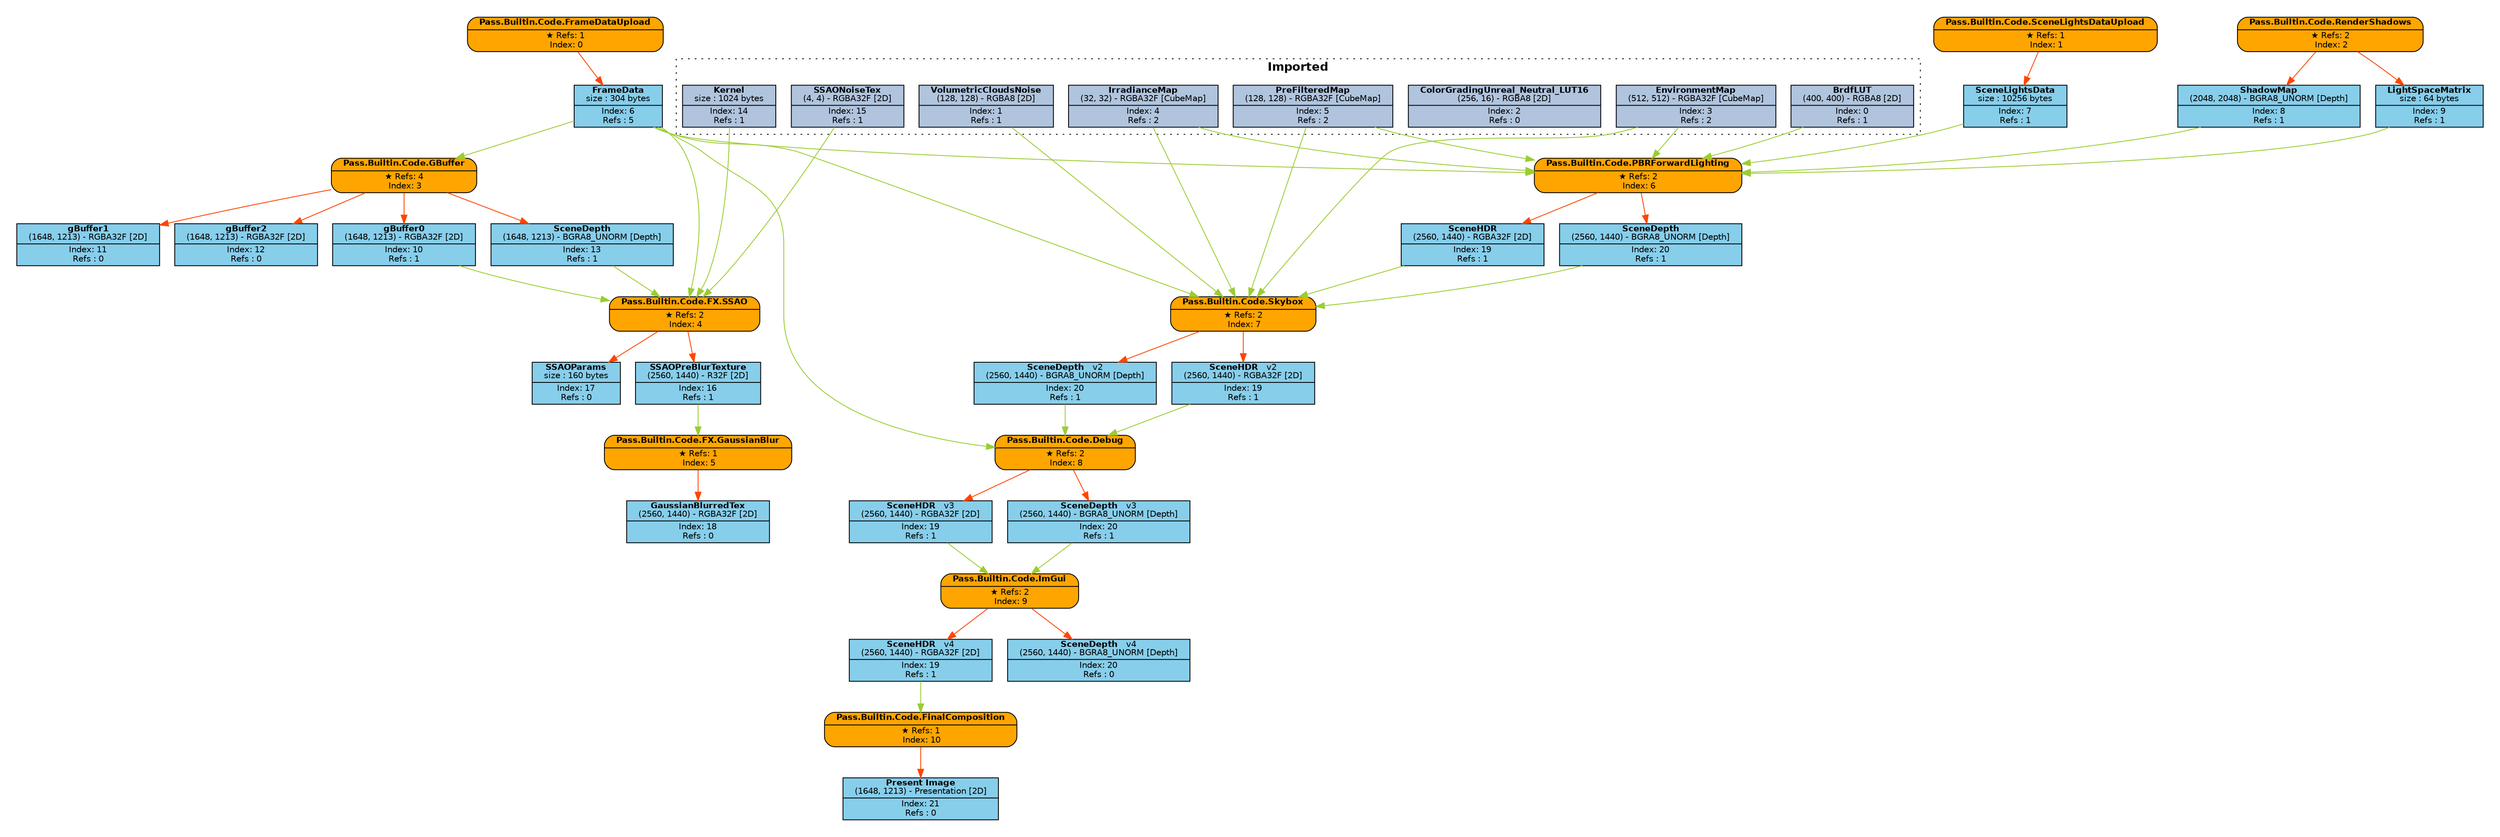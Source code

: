 digraph FrameGraph {
graph [style=invis, rankdir="TB" ordering=out, splines=spline]
node [shape=record, fontname="helvetica", fontsize=10, margin="0.2,0.03"]

P0 [label=<{ {<B>Pass.Builtin.Code.FrameDataUpload</B>} | {&#x2605; Refs: 1<BR/> Index: 0} }> style="rounded,filled", fillcolor=orange]
P1 [label=<{ {<B>Pass.Builtin.Code.SceneLightsDataUpload</B>} | {&#x2605; Refs: 1<BR/> Index: 1} }> style="rounded,filled", fillcolor=orange]
P2 [label=<{ {<B>Pass.Builtin.Code.RenderShadows</B>} | {&#x2605; Refs: 2<BR/> Index: 2} }> style="rounded,filled", fillcolor=orange]
P3 [label=<{ {<B>Pass.Builtin.Code.GBuffer</B>} | {&#x2605; Refs: 4<BR/> Index: 3} }> style="rounded,filled", fillcolor=orange]
P4 [label=<{ {<B>Pass.Builtin.Code.FX.SSAO</B>} | {&#x2605; Refs: 2<BR/> Index: 4} }> style="rounded,filled", fillcolor=orange]
P5 [label=<{ {<B>Pass.Builtin.Code.FX.GaussianBlur</B>} | {&#x2605; Refs: 1<BR/> Index: 5} }> style="rounded,filled", fillcolor=orange]
P6 [label=<{ {<B>Pass.Builtin.Code.PBRForwardLighting</B>} | {&#x2605; Refs: 2<BR/> Index: 6} }> style="rounded,filled", fillcolor=orange]
P7 [label=<{ {<B>Pass.Builtin.Code.Skybox</B>} | {&#x2605; Refs: 2<BR/> Index: 7} }> style="rounded,filled", fillcolor=orange]
P8 [label=<{ {<B>Pass.Builtin.Code.Debug</B>} | {&#x2605; Refs: 2<BR/> Index: 8} }> style="rounded,filled", fillcolor=orange]
P9 [label=<{ {<B>Pass.Builtin.Code.ImGui</B>} | {&#x2605; Refs: 2<BR/> Index: 9} }> style="rounded,filled", fillcolor=orange]
P10 [label=<{ {<B>Pass.Builtin.Code.FinalComposition</B>} | {&#x2605; Refs: 1<BR/> Index: 10} }> style="rounded,filled", fillcolor=orange]

R0_1 [label=<{ {<B>BrdfLUT</B><BR/>(400, 400) - RGBA8 [2D]} | {Index: 0<BR/>Refs : 1} }> style=filled, fillcolor=lightsteelblue]
R1_1 [label=<{ {<B>VolumetricCloudsNoise</B><BR/>(128, 128) - RGBA8 [2D]} | {Index: 1<BR/>Refs : 1} }> style=filled, fillcolor=lightsteelblue]
R2_1 [label=<{ {<B>ColorGradingUnreal_Neutral_LUT16</B><BR/>(256, 16) - RGBA8 [2D]} | {Index: 2<BR/>Refs : 0} }> style=filled, fillcolor=lightsteelblue]
R3_1 [label=<{ {<B>EnvironmentMap</B><BR/>(512, 512) - RGBA32F [CubeMap]} | {Index: 3<BR/>Refs : 2} }> style=filled, fillcolor=lightsteelblue]
R4_1 [label=<{ {<B>IrradianceMap</B><BR/>(32, 32) - RGBA32F [CubeMap]} | {Index: 4<BR/>Refs : 2} }> style=filled, fillcolor=lightsteelblue]
R5_1 [label=<{ {<B>PreFilteredMap</B><BR/>(128, 128) - RGBA32F [CubeMap]} | {Index: 5<BR/>Refs : 2} }> style=filled, fillcolor=lightsteelblue]
R6_1 [label=<{ {<B>FrameData</B><BR/>size : 304 bytes} | {Index: 6<BR/>Refs : 5} }> style=filled, fillcolor=skyblue]
R7_1 [label=<{ {<B>SceneLightsData</B><BR/>size : 10256 bytes} | {Index: 7<BR/>Refs : 1} }> style=filled, fillcolor=skyblue]
R8_1 [label=<{ {<B>ShadowMap</B><BR/>(2048, 2048) - BGRA8_UNORM [Depth]} | {Index: 8<BR/>Refs : 1} }> style=filled, fillcolor=skyblue]
R9_1 [label=<{ {<B>LightSpaceMatrix</B><BR/>size : 64 bytes} | {Index: 9<BR/>Refs : 1} }> style=filled, fillcolor=skyblue]
R10_1 [label=<{ {<B>gBuffer0</B><BR/>(1648, 1213) - RGBA32F [2D]} | {Index: 10<BR/>Refs : 1} }> style=filled, fillcolor=skyblue]
R11_1 [label=<{ {<B>gBuffer1</B><BR/>(1648, 1213) - RGBA32F [2D]} | {Index: 11<BR/>Refs : 0} }> style=filled, fillcolor=skyblue]
R12_1 [label=<{ {<B>gBuffer2</B><BR/>(1648, 1213) - RGBA32F [2D]} | {Index: 12<BR/>Refs : 0} }> style=filled, fillcolor=skyblue]
R13_1 [label=<{ {<B>SceneDepth</B><BR/>(1648, 1213) - BGRA8_UNORM [Depth]} | {Index: 13<BR/>Refs : 1} }> style=filled, fillcolor=skyblue]
R14_1 [label=<{ {<B>Kernel</B><BR/>size : 1024 bytes} | {Index: 14<BR/>Refs : 1} }> style=filled, fillcolor=lightsteelblue]
R15_1 [label=<{ {<B>SSAONoiseTex</B><BR/>(4, 4) - RGBA32F [2D]} | {Index: 15<BR/>Refs : 1} }> style=filled, fillcolor=lightsteelblue]
R16_1 [label=<{ {<B>SSAOPreBlurTexture</B><BR/>(2560, 1440) - R32F [2D]} | {Index: 16<BR/>Refs : 1} }> style=filled, fillcolor=skyblue]
R17_1 [label=<{ {<B>SSAOParams</B><BR/>size : 160 bytes} | {Index: 17<BR/>Refs : 0} }> style=filled, fillcolor=skyblue]
R18_1 [label=<{ {<B>GaussianBlurredTex</B><BR/>(2560, 1440) - RGBA32F [2D]} | {Index: 18<BR/>Refs : 0} }> style=filled, fillcolor=skyblue]
R19_1 [label=<{ {<B>SceneHDR</B><BR/>(2560, 1440) - RGBA32F [2D]} | {Index: 19<BR/>Refs : 1} }> style=filled, fillcolor=skyblue]
R20_1 [label=<{ {<B>SceneDepth</B><BR/>(2560, 1440) - BGRA8_UNORM [Depth]} | {Index: 20<BR/>Refs : 1} }> style=filled, fillcolor=skyblue]
R19_2 [label=<{ {<B>SceneHDR</B>   <FONT>v2</FONT><BR/>(2560, 1440) - RGBA32F [2D]} | {Index: 19<BR/>Refs : 1} }> style=filled, fillcolor=skyblue]
R20_2 [label=<{ {<B>SceneDepth</B>   <FONT>v2</FONT><BR/>(2560, 1440) - BGRA8_UNORM [Depth]} | {Index: 20<BR/>Refs : 1} }> style=filled, fillcolor=skyblue]
R19_3 [label=<{ {<B>SceneHDR</B>   <FONT>v3</FONT><BR/>(2560, 1440) - RGBA32F [2D]} | {Index: 19<BR/>Refs : 1} }> style=filled, fillcolor=skyblue]
R20_3 [label=<{ {<B>SceneDepth</B>   <FONT>v3</FONT><BR/>(2560, 1440) - BGRA8_UNORM [Depth]} | {Index: 20<BR/>Refs : 1} }> style=filled, fillcolor=skyblue]
R19_4 [label=<{ {<B>SceneHDR</B>   <FONT>v4</FONT><BR/>(2560, 1440) - RGBA32F [2D]} | {Index: 19<BR/>Refs : 1} }> style=filled, fillcolor=skyblue]
R20_4 [label=<{ {<B>SceneDepth</B>   <FONT>v4</FONT><BR/>(2560, 1440) - BGRA8_UNORM [Depth]} | {Index: 20<BR/>Refs : 0} }> style=filled, fillcolor=skyblue]
R21_1 [label=<{ {<B>Present Image</B><BR/>(1648, 1213) - Presentation [2D]} | {Index: 21<BR/>Refs : 0} }> style=filled, fillcolor=skyblue]

P0 -> { R6_1 } [color=orangered]
P1 -> { R7_1 } [color=orangered]
P2 -> { R8_1 R9_1 } [color=orangered]
P3 -> { R10_1 R11_1 R12_1 R13_1 } [color=orangered]
P4 -> { R16_1 R17_1 } [color=orangered]
P5 -> { R18_1 } [color=orangered]
P6 -> { R19_1 R20_1 } [color=orangered]
P7 -> { R19_2 R20_2 } [color=orangered]
P8 -> { R19_3 R20_3 } [color=orangered]
P9 -> { R19_4 R20_4 } [color=orangered]
P10 -> { R21_1 } [color=orangered]

R0_1 -> { P6 } [color=olivedrab3]
R1_1 -> { P7 } [color=olivedrab3]
R2_1 -> { } [color=olivedrab3]
R3_1 -> { P6 P7 } [color=olivedrab3]
R4_1 -> { P6 P7 } [color=olivedrab3]
R5_1 -> { P6 P7 } [color=olivedrab3]
R6_1 -> { P3 P4 P6 P7 P8 } [color=olivedrab3]
R7_1 -> { P6 } [color=olivedrab3]
R8_1 -> { P6 } [color=olivedrab3]
R9_1 -> { P6 } [color=olivedrab3]
R10_1 -> { P4 } [color=olivedrab3]
R11_1 -> { } [color=olivedrab3]
R12_1 -> { } [color=olivedrab3]
R13_1 -> { P4 } [color=olivedrab3]
R14_1 -> { P4 } [color=olivedrab3]
R15_1 -> { P4 } [color=olivedrab3]
R16_1 -> { P5 } [color=olivedrab3]
R17_1 -> { } [color=olivedrab3]
R18_1 -> { } [color=olivedrab3]
R19_1 -> { P7 } [color=olivedrab3]
R20_1 -> { P7 } [color=olivedrab3]
R19_2 -> { P8 } [color=olivedrab3]
R20_2 -> { P8 } [color=olivedrab3]
R19_3 -> { P9 } [color=olivedrab3]
R20_3 -> { P9 } [color=olivedrab3]
R19_4 -> { P10 } [color=olivedrab3]
R20_4 -> { } [color=olivedrab3]
R21_1 -> { } [color=olivedrab3]

subgraph cluster_0 {
P0 R6_1 
}
subgraph cluster_1 {
P1 R7_1 
}
subgraph cluster_2 {
P2 R8_1 R9_1 
}
subgraph cluster_3 {
P3 R10_1 R11_1 R12_1 R13_1 
}
subgraph cluster_4 {
P4 R16_1 R17_1 
}
subgraph cluster_5 {
P5 R18_1 
}
subgraph cluster_6 {
P6 R19_1 R20_1 
}
subgraph cluster_7 {
P7 
}
subgraph cluster_8 {
P8 
}
subgraph cluster_9 {
P9 
}
subgraph cluster_10 {
P10 R21_1 
}

subgraph cluster_imported_resources {
graph [style=dotted, fontname="helvetica", label=< <B>Imported</B> >]
R0_1 R1_1 R2_1 R3_1 R4_1 R5_1 R14_1 R15_1 
}

}